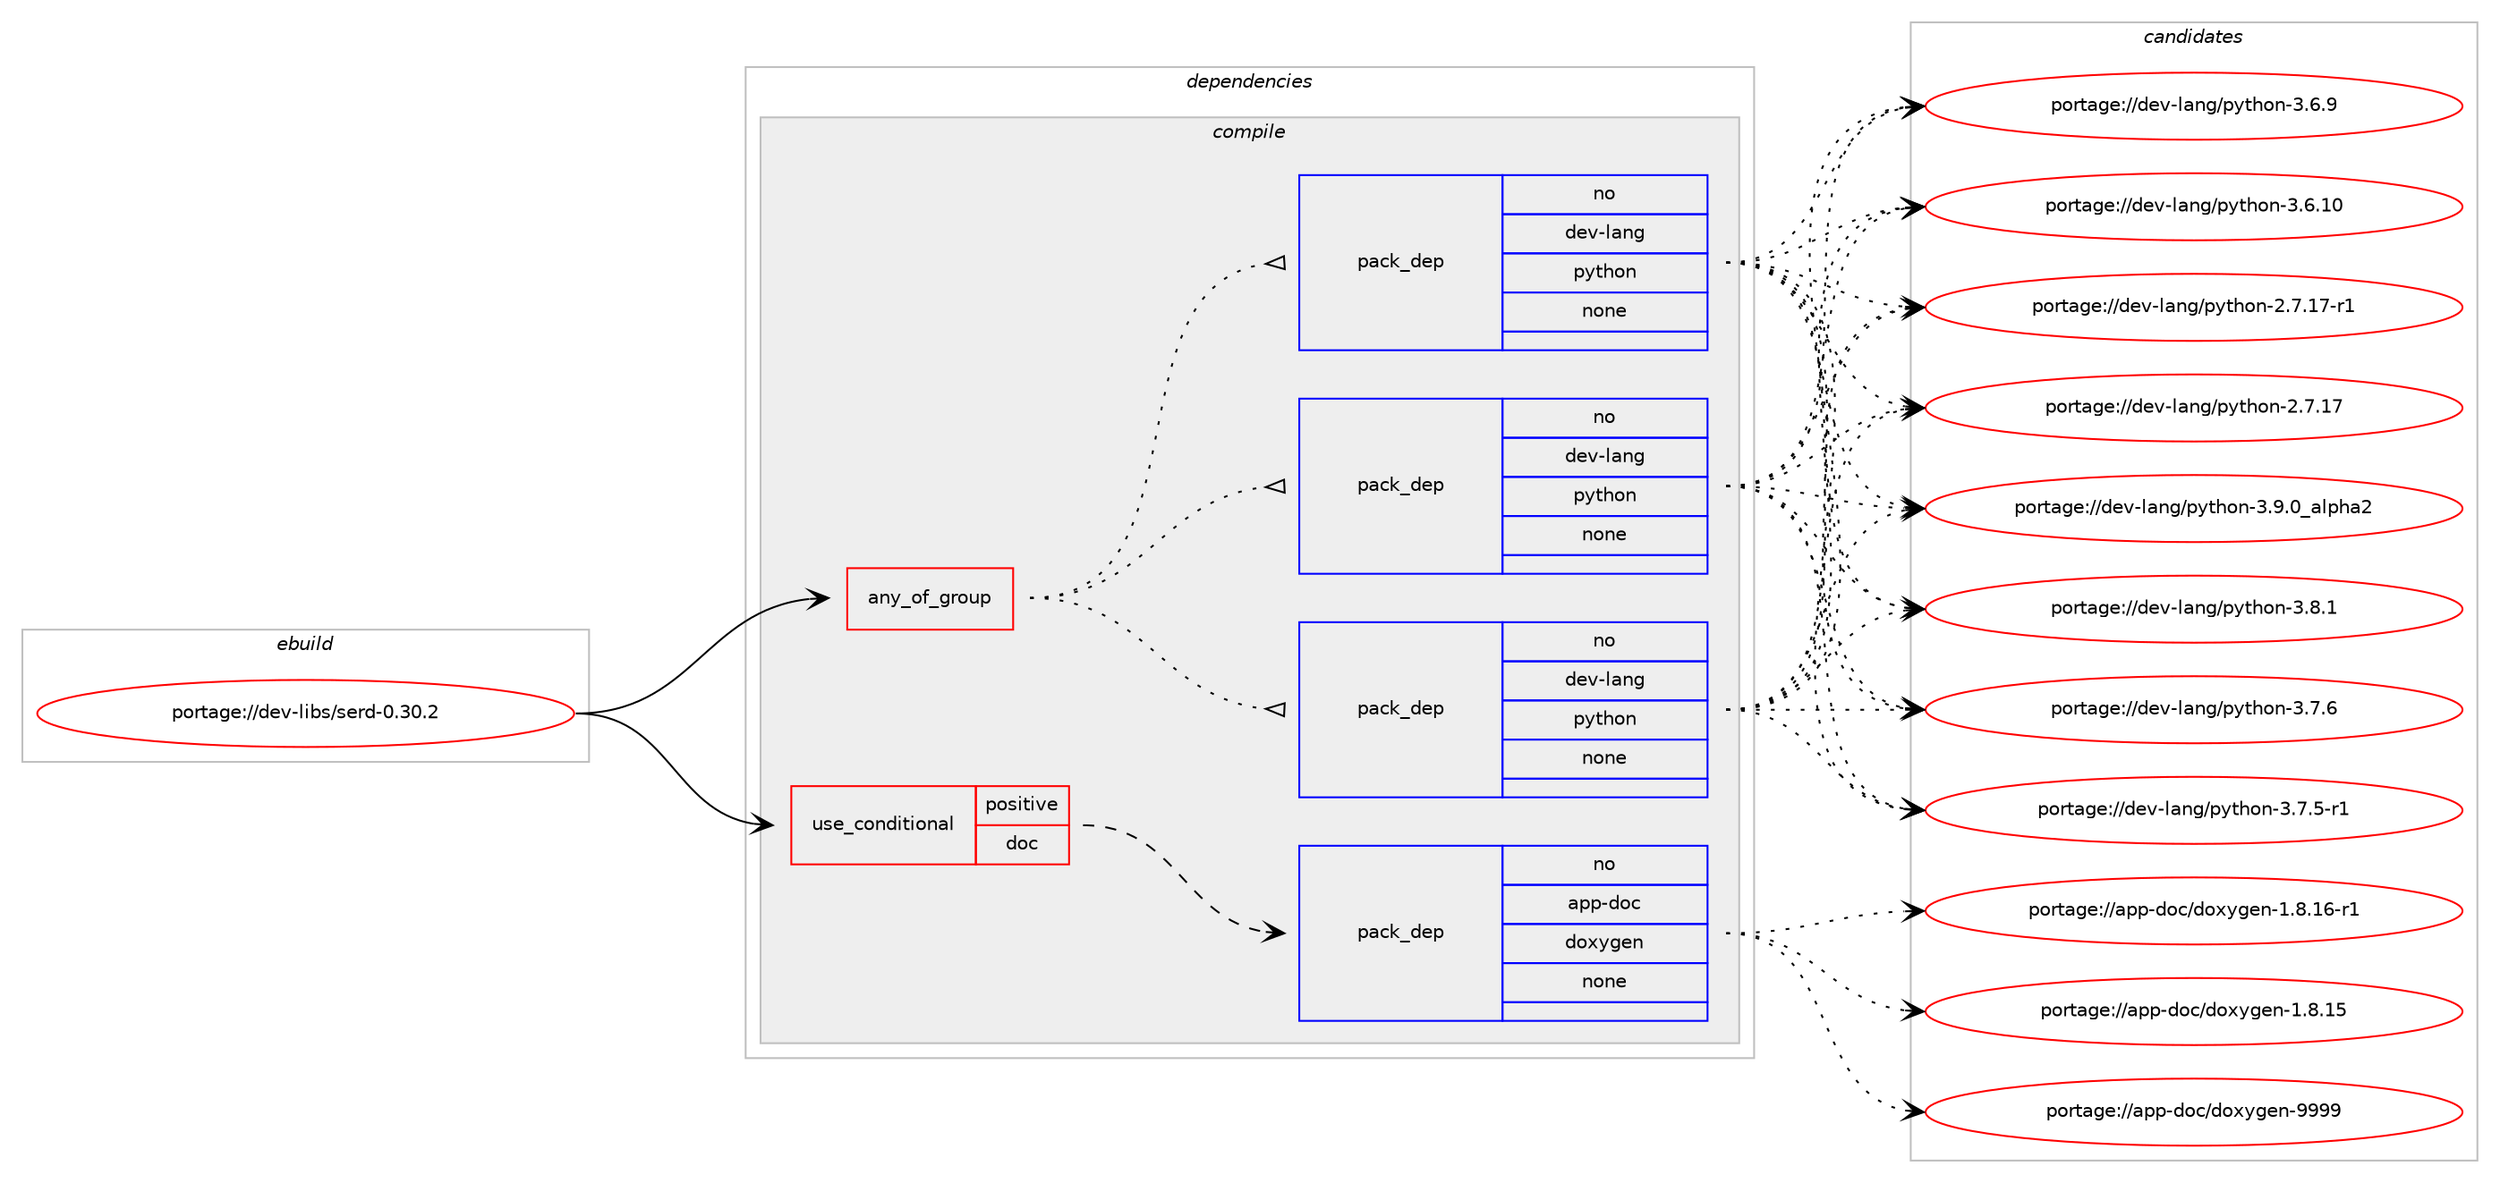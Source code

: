 digraph prolog {

# *************
# Graph options
# *************

newrank=true;
concentrate=true;
compound=true;
graph [rankdir=LR,fontname=Helvetica,fontsize=10,ranksep=1.5];#, ranksep=2.5, nodesep=0.2];
edge  [arrowhead=vee];
node  [fontname=Helvetica,fontsize=10];

# **********
# The ebuild
# **********

subgraph cluster_leftcol {
color=gray;
label=<<i>ebuild</i>>;
id [label="portage://dev-libs/serd-0.30.2", color=red, width=4, href="../dev-libs/serd-0.30.2.svg"];
}

# ****************
# The dependencies
# ****************

subgraph cluster_midcol {
color=gray;
label=<<i>dependencies</i>>;
subgraph cluster_compile {
fillcolor="#eeeeee";
style=filled;
label=<<i>compile</i>>;
subgraph any4946 {
dependency507910 [label=<<TABLE BORDER="0" CELLBORDER="1" CELLSPACING="0" CELLPADDING="4"><TR><TD CELLPADDING="10">any_of_group</TD></TR></TABLE>>, shape=none, color=red];subgraph pack378762 {
dependency507911 [label=<<TABLE BORDER="0" CELLBORDER="1" CELLSPACING="0" CELLPADDING="4" WIDTH="220"><TR><TD ROWSPAN="6" CELLPADDING="30">pack_dep</TD></TR><TR><TD WIDTH="110">no</TD></TR><TR><TD>dev-lang</TD></TR><TR><TD>python</TD></TR><TR><TD>none</TD></TR><TR><TD></TD></TR></TABLE>>, shape=none, color=blue];
}
dependency507910:e -> dependency507911:w [weight=20,style="dotted",arrowhead="oinv"];
subgraph pack378763 {
dependency507912 [label=<<TABLE BORDER="0" CELLBORDER="1" CELLSPACING="0" CELLPADDING="4" WIDTH="220"><TR><TD ROWSPAN="6" CELLPADDING="30">pack_dep</TD></TR><TR><TD WIDTH="110">no</TD></TR><TR><TD>dev-lang</TD></TR><TR><TD>python</TD></TR><TR><TD>none</TD></TR><TR><TD></TD></TR></TABLE>>, shape=none, color=blue];
}
dependency507910:e -> dependency507912:w [weight=20,style="dotted",arrowhead="oinv"];
subgraph pack378764 {
dependency507913 [label=<<TABLE BORDER="0" CELLBORDER="1" CELLSPACING="0" CELLPADDING="4" WIDTH="220"><TR><TD ROWSPAN="6" CELLPADDING="30">pack_dep</TD></TR><TR><TD WIDTH="110">no</TD></TR><TR><TD>dev-lang</TD></TR><TR><TD>python</TD></TR><TR><TD>none</TD></TR><TR><TD></TD></TR></TABLE>>, shape=none, color=blue];
}
dependency507910:e -> dependency507913:w [weight=20,style="dotted",arrowhead="oinv"];
}
id:e -> dependency507910:w [weight=20,style="solid",arrowhead="vee"];
subgraph cond123969 {
dependency507914 [label=<<TABLE BORDER="0" CELLBORDER="1" CELLSPACING="0" CELLPADDING="4"><TR><TD ROWSPAN="3" CELLPADDING="10">use_conditional</TD></TR><TR><TD>positive</TD></TR><TR><TD>doc</TD></TR></TABLE>>, shape=none, color=red];
subgraph pack378765 {
dependency507915 [label=<<TABLE BORDER="0" CELLBORDER="1" CELLSPACING="0" CELLPADDING="4" WIDTH="220"><TR><TD ROWSPAN="6" CELLPADDING="30">pack_dep</TD></TR><TR><TD WIDTH="110">no</TD></TR><TR><TD>app-doc</TD></TR><TR><TD>doxygen</TD></TR><TR><TD>none</TD></TR><TR><TD></TD></TR></TABLE>>, shape=none, color=blue];
}
dependency507914:e -> dependency507915:w [weight=20,style="dashed",arrowhead="vee"];
}
id:e -> dependency507914:w [weight=20,style="solid",arrowhead="vee"];
}
subgraph cluster_compileandrun {
fillcolor="#eeeeee";
style=filled;
label=<<i>compile and run</i>>;
}
subgraph cluster_run {
fillcolor="#eeeeee";
style=filled;
label=<<i>run</i>>;
}
}

# **************
# The candidates
# **************

subgraph cluster_choices {
rank=same;
color=gray;
label=<<i>candidates</i>>;

subgraph choice378762 {
color=black;
nodesep=1;
choice10010111845108971101034711212111610411111045514657464895971081121049750 [label="portage://dev-lang/python-3.9.0_alpha2", color=red, width=4,href="../dev-lang/python-3.9.0_alpha2.svg"];
choice100101118451089711010347112121116104111110455146564649 [label="portage://dev-lang/python-3.8.1", color=red, width=4,href="../dev-lang/python-3.8.1.svg"];
choice100101118451089711010347112121116104111110455146554654 [label="portage://dev-lang/python-3.7.6", color=red, width=4,href="../dev-lang/python-3.7.6.svg"];
choice1001011184510897110103471121211161041111104551465546534511449 [label="portage://dev-lang/python-3.7.5-r1", color=red, width=4,href="../dev-lang/python-3.7.5-r1.svg"];
choice100101118451089711010347112121116104111110455146544657 [label="portage://dev-lang/python-3.6.9", color=red, width=4,href="../dev-lang/python-3.6.9.svg"];
choice10010111845108971101034711212111610411111045514654464948 [label="portage://dev-lang/python-3.6.10", color=red, width=4,href="../dev-lang/python-3.6.10.svg"];
choice100101118451089711010347112121116104111110455046554649554511449 [label="portage://dev-lang/python-2.7.17-r1", color=red, width=4,href="../dev-lang/python-2.7.17-r1.svg"];
choice10010111845108971101034711212111610411111045504655464955 [label="portage://dev-lang/python-2.7.17", color=red, width=4,href="../dev-lang/python-2.7.17.svg"];
dependency507911:e -> choice10010111845108971101034711212111610411111045514657464895971081121049750:w [style=dotted,weight="100"];
dependency507911:e -> choice100101118451089711010347112121116104111110455146564649:w [style=dotted,weight="100"];
dependency507911:e -> choice100101118451089711010347112121116104111110455146554654:w [style=dotted,weight="100"];
dependency507911:e -> choice1001011184510897110103471121211161041111104551465546534511449:w [style=dotted,weight="100"];
dependency507911:e -> choice100101118451089711010347112121116104111110455146544657:w [style=dotted,weight="100"];
dependency507911:e -> choice10010111845108971101034711212111610411111045514654464948:w [style=dotted,weight="100"];
dependency507911:e -> choice100101118451089711010347112121116104111110455046554649554511449:w [style=dotted,weight="100"];
dependency507911:e -> choice10010111845108971101034711212111610411111045504655464955:w [style=dotted,weight="100"];
}
subgraph choice378763 {
color=black;
nodesep=1;
choice10010111845108971101034711212111610411111045514657464895971081121049750 [label="portage://dev-lang/python-3.9.0_alpha2", color=red, width=4,href="../dev-lang/python-3.9.0_alpha2.svg"];
choice100101118451089711010347112121116104111110455146564649 [label="portage://dev-lang/python-3.8.1", color=red, width=4,href="../dev-lang/python-3.8.1.svg"];
choice100101118451089711010347112121116104111110455146554654 [label="portage://dev-lang/python-3.7.6", color=red, width=4,href="../dev-lang/python-3.7.6.svg"];
choice1001011184510897110103471121211161041111104551465546534511449 [label="portage://dev-lang/python-3.7.5-r1", color=red, width=4,href="../dev-lang/python-3.7.5-r1.svg"];
choice100101118451089711010347112121116104111110455146544657 [label="portage://dev-lang/python-3.6.9", color=red, width=4,href="../dev-lang/python-3.6.9.svg"];
choice10010111845108971101034711212111610411111045514654464948 [label="portage://dev-lang/python-3.6.10", color=red, width=4,href="../dev-lang/python-3.6.10.svg"];
choice100101118451089711010347112121116104111110455046554649554511449 [label="portage://dev-lang/python-2.7.17-r1", color=red, width=4,href="../dev-lang/python-2.7.17-r1.svg"];
choice10010111845108971101034711212111610411111045504655464955 [label="portage://dev-lang/python-2.7.17", color=red, width=4,href="../dev-lang/python-2.7.17.svg"];
dependency507912:e -> choice10010111845108971101034711212111610411111045514657464895971081121049750:w [style=dotted,weight="100"];
dependency507912:e -> choice100101118451089711010347112121116104111110455146564649:w [style=dotted,weight="100"];
dependency507912:e -> choice100101118451089711010347112121116104111110455146554654:w [style=dotted,weight="100"];
dependency507912:e -> choice1001011184510897110103471121211161041111104551465546534511449:w [style=dotted,weight="100"];
dependency507912:e -> choice100101118451089711010347112121116104111110455146544657:w [style=dotted,weight="100"];
dependency507912:e -> choice10010111845108971101034711212111610411111045514654464948:w [style=dotted,weight="100"];
dependency507912:e -> choice100101118451089711010347112121116104111110455046554649554511449:w [style=dotted,weight="100"];
dependency507912:e -> choice10010111845108971101034711212111610411111045504655464955:w [style=dotted,weight="100"];
}
subgraph choice378764 {
color=black;
nodesep=1;
choice10010111845108971101034711212111610411111045514657464895971081121049750 [label="portage://dev-lang/python-3.9.0_alpha2", color=red, width=4,href="../dev-lang/python-3.9.0_alpha2.svg"];
choice100101118451089711010347112121116104111110455146564649 [label="portage://dev-lang/python-3.8.1", color=red, width=4,href="../dev-lang/python-3.8.1.svg"];
choice100101118451089711010347112121116104111110455146554654 [label="portage://dev-lang/python-3.7.6", color=red, width=4,href="../dev-lang/python-3.7.6.svg"];
choice1001011184510897110103471121211161041111104551465546534511449 [label="portage://dev-lang/python-3.7.5-r1", color=red, width=4,href="../dev-lang/python-3.7.5-r1.svg"];
choice100101118451089711010347112121116104111110455146544657 [label="portage://dev-lang/python-3.6.9", color=red, width=4,href="../dev-lang/python-3.6.9.svg"];
choice10010111845108971101034711212111610411111045514654464948 [label="portage://dev-lang/python-3.6.10", color=red, width=4,href="../dev-lang/python-3.6.10.svg"];
choice100101118451089711010347112121116104111110455046554649554511449 [label="portage://dev-lang/python-2.7.17-r1", color=red, width=4,href="../dev-lang/python-2.7.17-r1.svg"];
choice10010111845108971101034711212111610411111045504655464955 [label="portage://dev-lang/python-2.7.17", color=red, width=4,href="../dev-lang/python-2.7.17.svg"];
dependency507913:e -> choice10010111845108971101034711212111610411111045514657464895971081121049750:w [style=dotted,weight="100"];
dependency507913:e -> choice100101118451089711010347112121116104111110455146564649:w [style=dotted,weight="100"];
dependency507913:e -> choice100101118451089711010347112121116104111110455146554654:w [style=dotted,weight="100"];
dependency507913:e -> choice1001011184510897110103471121211161041111104551465546534511449:w [style=dotted,weight="100"];
dependency507913:e -> choice100101118451089711010347112121116104111110455146544657:w [style=dotted,weight="100"];
dependency507913:e -> choice10010111845108971101034711212111610411111045514654464948:w [style=dotted,weight="100"];
dependency507913:e -> choice100101118451089711010347112121116104111110455046554649554511449:w [style=dotted,weight="100"];
dependency507913:e -> choice10010111845108971101034711212111610411111045504655464955:w [style=dotted,weight="100"];
}
subgraph choice378765 {
color=black;
nodesep=1;
choice971121124510011199471001111201211031011104557575757 [label="portage://app-doc/doxygen-9999", color=red, width=4,href="../app-doc/doxygen-9999.svg"];
choice97112112451001119947100111120121103101110454946564649544511449 [label="portage://app-doc/doxygen-1.8.16-r1", color=red, width=4,href="../app-doc/doxygen-1.8.16-r1.svg"];
choice9711211245100111994710011112012110310111045494656464953 [label="portage://app-doc/doxygen-1.8.15", color=red, width=4,href="../app-doc/doxygen-1.8.15.svg"];
dependency507915:e -> choice971121124510011199471001111201211031011104557575757:w [style=dotted,weight="100"];
dependency507915:e -> choice97112112451001119947100111120121103101110454946564649544511449:w [style=dotted,weight="100"];
dependency507915:e -> choice9711211245100111994710011112012110310111045494656464953:w [style=dotted,weight="100"];
}
}

}
